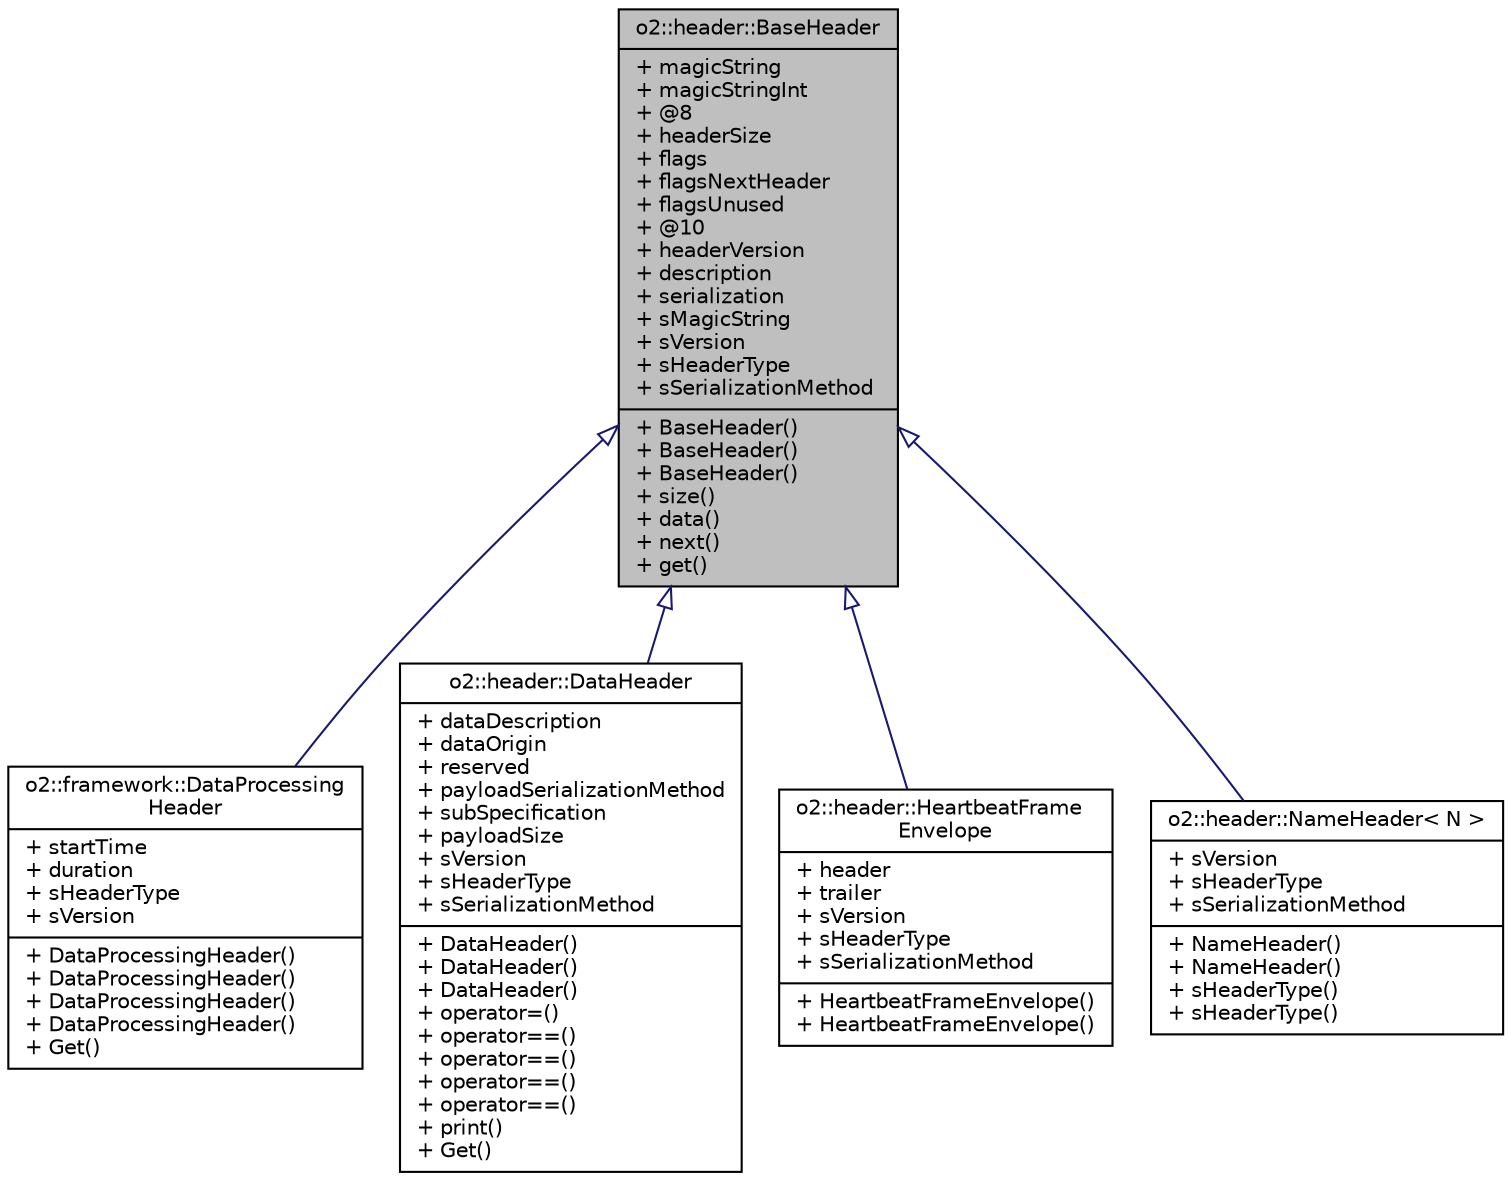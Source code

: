 digraph "o2::header::BaseHeader"
{
 // INTERACTIVE_SVG=YES
  bgcolor="transparent";
  edge [fontname="Helvetica",fontsize="10",labelfontname="Helvetica",labelfontsize="10"];
  node [fontname="Helvetica",fontsize="10",shape=record];
  Node1 [label="{o2::header::BaseHeader\n|+ magicString\l+ magicStringInt\l+ @8\l+ headerSize\l+ flags\l+ flagsNextHeader\l+ flagsUnused\l+ @10\l+ headerVersion\l+ description\l+ serialization\l+ sMagicString\l+ sVersion\l+ sHeaderType\l+ sSerializationMethod\l|+ BaseHeader()\l+ BaseHeader()\l+ BaseHeader()\l+ size()\l+ data()\l+ next()\l+ get()\l}",height=0.2,width=0.4,color="black", fillcolor="grey75", style="filled" fontcolor="black"];
  Node1 -> Node2 [dir="back",color="midnightblue",fontsize="10",style="solid",arrowtail="onormal",fontname="Helvetica"];
  Node2 [label="{o2::framework::DataProcessing\lHeader\n|+ startTime\l+ duration\l+ sHeaderType\l+ sVersion\l|+ DataProcessingHeader()\l+ DataProcessingHeader()\l+ DataProcessingHeader()\l+ DataProcessingHeader()\l+ Get()\l}",height=0.2,width=0.4,color="black",URL="$d7/df0/structo2_1_1framework_1_1DataProcessingHeader.html"];
  Node1 -> Node3 [dir="back",color="midnightblue",fontsize="10",style="solid",arrowtail="onormal",fontname="Helvetica"];
  Node3 [label="{o2::header::DataHeader\n|+ dataDescription\l+ dataOrigin\l+ reserved\l+ payloadSerializationMethod\l+ subSpecification\l+ payloadSize\l+ sVersion\l+ sHeaderType\l+ sSerializationMethod\l|+ DataHeader()\l+ DataHeader()\l+ DataHeader()\l+ operator=()\l+ operator==()\l+ operator==()\l+ operator==()\l+ operator==()\l+ print()\l+ Get()\l}",height=0.2,width=0.4,color="black",URL="$db/d87/structo2_1_1header_1_1DataHeader.html",tooltip="the main header struct "];
  Node1 -> Node4 [dir="back",color="midnightblue",fontsize="10",style="solid",arrowtail="onormal",fontname="Helvetica"];
  Node4 [label="{o2::header::HeartbeatFrame\lEnvelope\n|+ header\l+ trailer\l+ sVersion\l+ sHeaderType\l+ sSerializationMethod\l|+ HeartbeatFrameEnvelope()\l+ HeartbeatFrameEnvelope()\l}",height=0.2,width=0.4,color="black",URL="$d4/dfa/structo2_1_1header_1_1HeartbeatFrameEnvelope.html"];
  Node1 -> Node5 [dir="back",color="midnightblue",fontsize="10",style="solid",arrowtail="onormal",fontname="Helvetica"];
  Node5 [label="{o2::header::NameHeader\< N \>\n|+ sVersion\l+ sHeaderType\l+ sSerializationMethod\l|+ NameHeader()\l+ NameHeader()\l+ sHeaderType()\l+ sHeaderType()\l}",height=0.2,width=0.4,color="black",URL="$d2/dda/structo2_1_1header_1_1NameHeader.html",tooltip="an example data header containing a name of an object as a null terminated char arr. this is a template! at instantiation the template parameter determines the size of the held string array. a caveat with decoding is you have to use header::get&lt;NameHeader&lt;0&gt;&gt;(buffer) to get it out of a buffer. May improve in the future if enough people complain. "];
}
